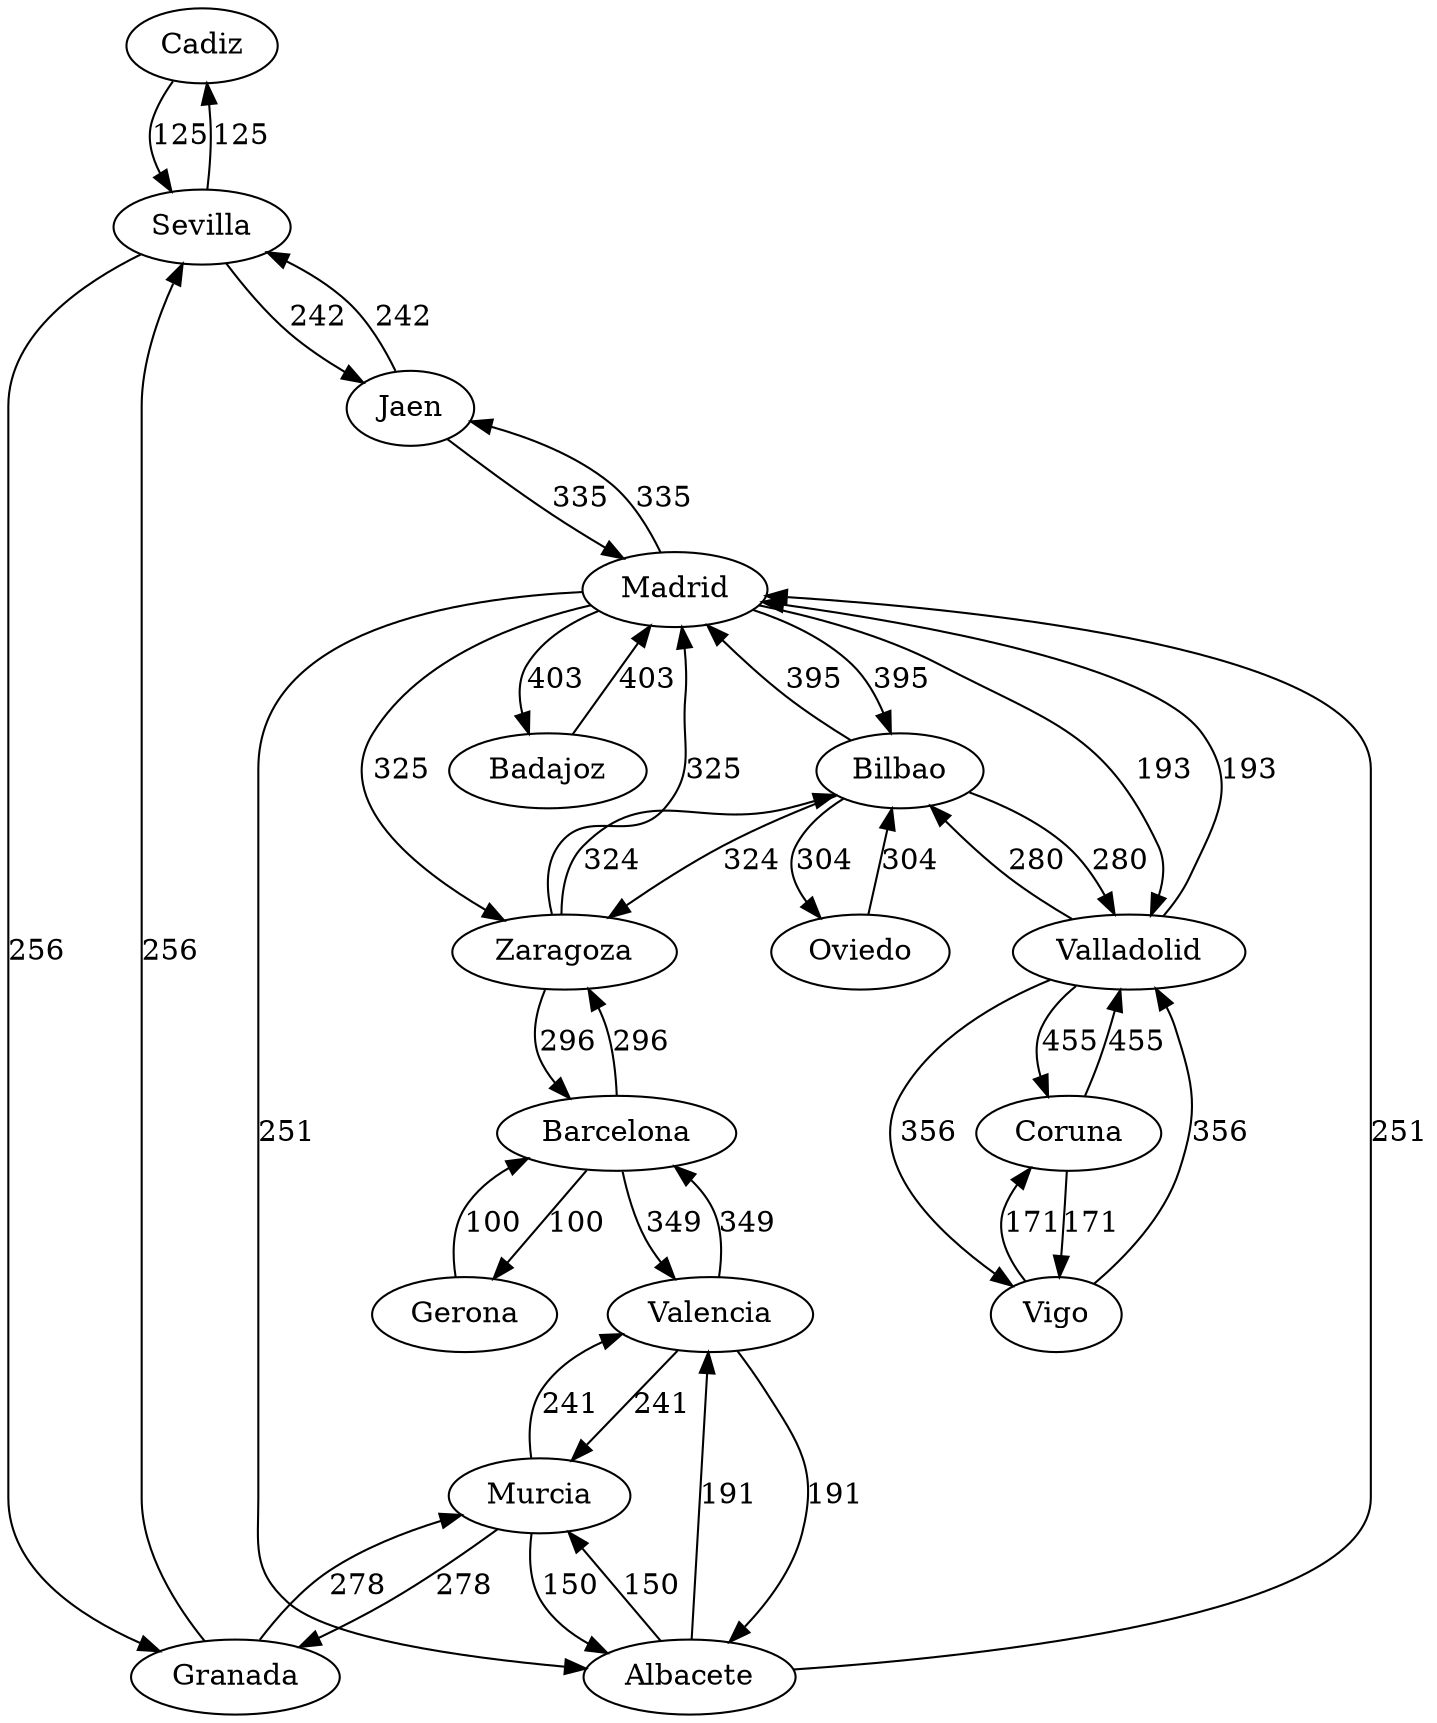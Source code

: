 digraph G {
"Cadiz"->"Sevilla"[label=125];
"Sevilla"->"Cadiz"[label=125];
"Sevilla"->"Granada"[label=256];
"Sevilla"->"Jaen"[label=242];
"Granada"->"Sevilla"[label=256];
"Granada"->"Murcia"[label=278];
"Jaen"->"Sevilla"[label=242];
"Jaen"->"Madrid"[label=335];
"Murcia"->"Granada"[label=278];
"Murcia"->"Valencia"[label=241];
"Murcia"->"Albacete"[label=150];
"Madrid"->"Jaen"[label=335];
"Madrid"->"Albacete"[label=251];
"Madrid"->"Zaragoza"[label=325];
"Madrid"->"Badajoz"[label=403];
"Madrid"->"Valladolid"[label=193];
"Madrid"->"Bilbao"[label=395];
"Valencia"->"Murcia"[label=241];
"Valencia"->"Albacete"[label=191];
"Valencia"->"Barcelona"[label=349];
"Albacete"->"Murcia"[label=150];
"Albacete"->"Valencia"[label=191];
"Albacete"->"Madrid"[label=251];
"Barcelona"->"Valencia"[label=349];
"Barcelona"->"Gerona"[label=100];
"Barcelona"->"Zaragoza"[label=296];
"Gerona"->"Barcelona"[label=100];
"Zaragoza"->"Barcelona"[label=296];
"Zaragoza"->"Madrid"[label=325];
"Zaragoza"->"Bilbao"[label=324];
"Badajoz"->"Madrid"[label=403];
"Valladolid"->"Madrid"[label=193];
"Valladolid"->"Vigo"[label=356];
"Valladolid"->"Coruna"[label=455];
"Valladolid"->"Bilbao"[label=280];
"Vigo"->"Valladolid"[label=356];
"Vigo"->"Coruna"[label=171];
"Coruna"->"Valladolid"[label=455];
"Coruna"->"Vigo"[label=171];
"Bilbao"->"Valladolid"[label=280];
"Bilbao"->"Madrid"[label=395];
"Bilbao"->"Zaragoza"[label=324];
"Bilbao"->"Oviedo"[label=304];
"Oviedo"->"Bilbao"[label=304];

}
